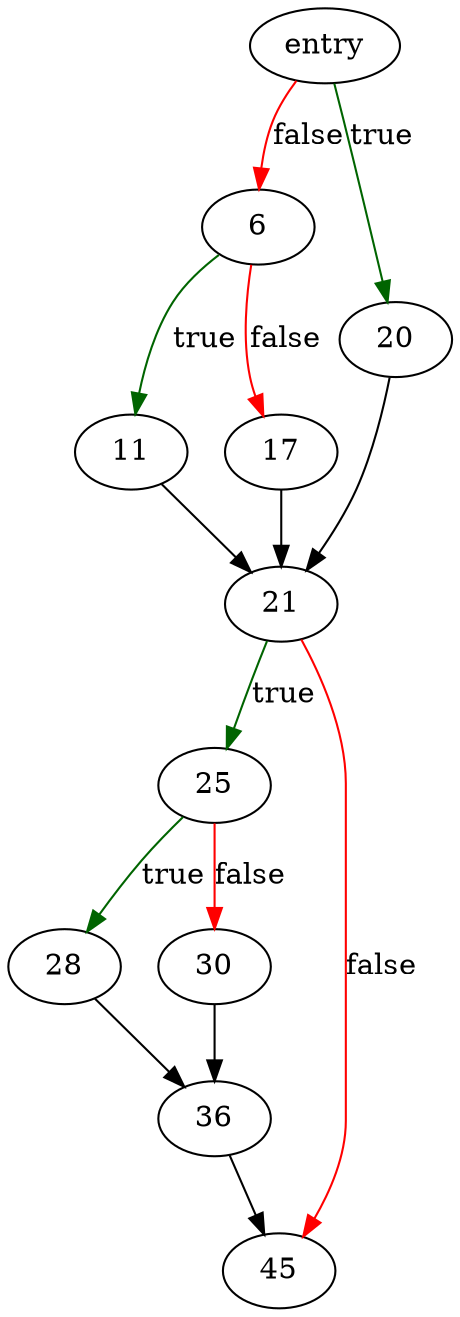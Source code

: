 digraph "str_days" {
	// Node definitions.
	2 [label=entry];
	6;
	11;
	17;
	20;
	21;
	25;
	28;
	30;
	36;
	45;

	// Edge definitions.
	2 -> 6 [
		color=red
		label=false
	];
	2 -> 20 [
		color=darkgreen
		label=true
	];
	6 -> 11 [
		color=darkgreen
		label=true
	];
	6 -> 17 [
		color=red
		label=false
	];
	11 -> 21;
	17 -> 21;
	20 -> 21;
	21 -> 25 [
		color=darkgreen
		label=true
	];
	21 -> 45 [
		color=red
		label=false
	];
	25 -> 28 [
		color=darkgreen
		label=true
	];
	25 -> 30 [
		color=red
		label=false
	];
	28 -> 36;
	30 -> 36;
	36 -> 45;
}